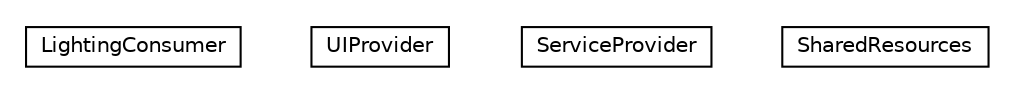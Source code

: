 #!/usr/local/bin/dot
#
# Class diagram 
# Generated by UMLGraph version 5.1 (http://www.umlgraph.org/)
#

digraph G {
	edge [fontname="Helvetica",fontsize=10,labelfontname="Helvetica",labelfontsize=10];
	node [fontname="Helvetica",fontsize=10,shape=plaintext];
	nodesep=0.25;
	ranksep=0.5;
	// org.universAAL.samples.lighting.uiclient.LightingConsumer
	c1184089 [label=<<table title="org.universAAL.samples.lighting.uiclient.LightingConsumer" border="0" cellborder="1" cellspacing="0" cellpadding="2" port="p" href="./LightingConsumer.html">
		<tr><td><table border="0" cellspacing="0" cellpadding="1">
<tr><td align="center" balign="center"> LightingConsumer </td></tr>
		</table></td></tr>
		</table>>, fontname="Helvetica", fontcolor="black", fontsize=10.0];
	// org.universAAL.samples.lighting.uiclient.UIProvider
	c1184090 [label=<<table title="org.universAAL.samples.lighting.uiclient.UIProvider" border="0" cellborder="1" cellspacing="0" cellpadding="2" port="p" href="./UIProvider.html">
		<tr><td><table border="0" cellspacing="0" cellpadding="1">
<tr><td align="center" balign="center"> UIProvider </td></tr>
		</table></td></tr>
		</table>>, fontname="Helvetica", fontcolor="black", fontsize=10.0];
	// org.universAAL.samples.lighting.uiclient.ServiceProvider
	c1184091 [label=<<table title="org.universAAL.samples.lighting.uiclient.ServiceProvider" border="0" cellborder="1" cellspacing="0" cellpadding="2" port="p" href="./ServiceProvider.html">
		<tr><td><table border="0" cellspacing="0" cellpadding="1">
<tr><td align="center" balign="center"> ServiceProvider </td></tr>
		</table></td></tr>
		</table>>, fontname="Helvetica", fontcolor="black", fontsize=10.0];
	// org.universAAL.samples.lighting.uiclient.SharedResources
	c1184092 [label=<<table title="org.universAAL.samples.lighting.uiclient.SharedResources" border="0" cellborder="1" cellspacing="0" cellpadding="2" port="p" href="./SharedResources.html">
		<tr><td><table border="0" cellspacing="0" cellpadding="1">
<tr><td align="center" balign="center"> SharedResources </td></tr>
		</table></td></tr>
		</table>>, fontname="Helvetica", fontcolor="black", fontsize=10.0];
}

